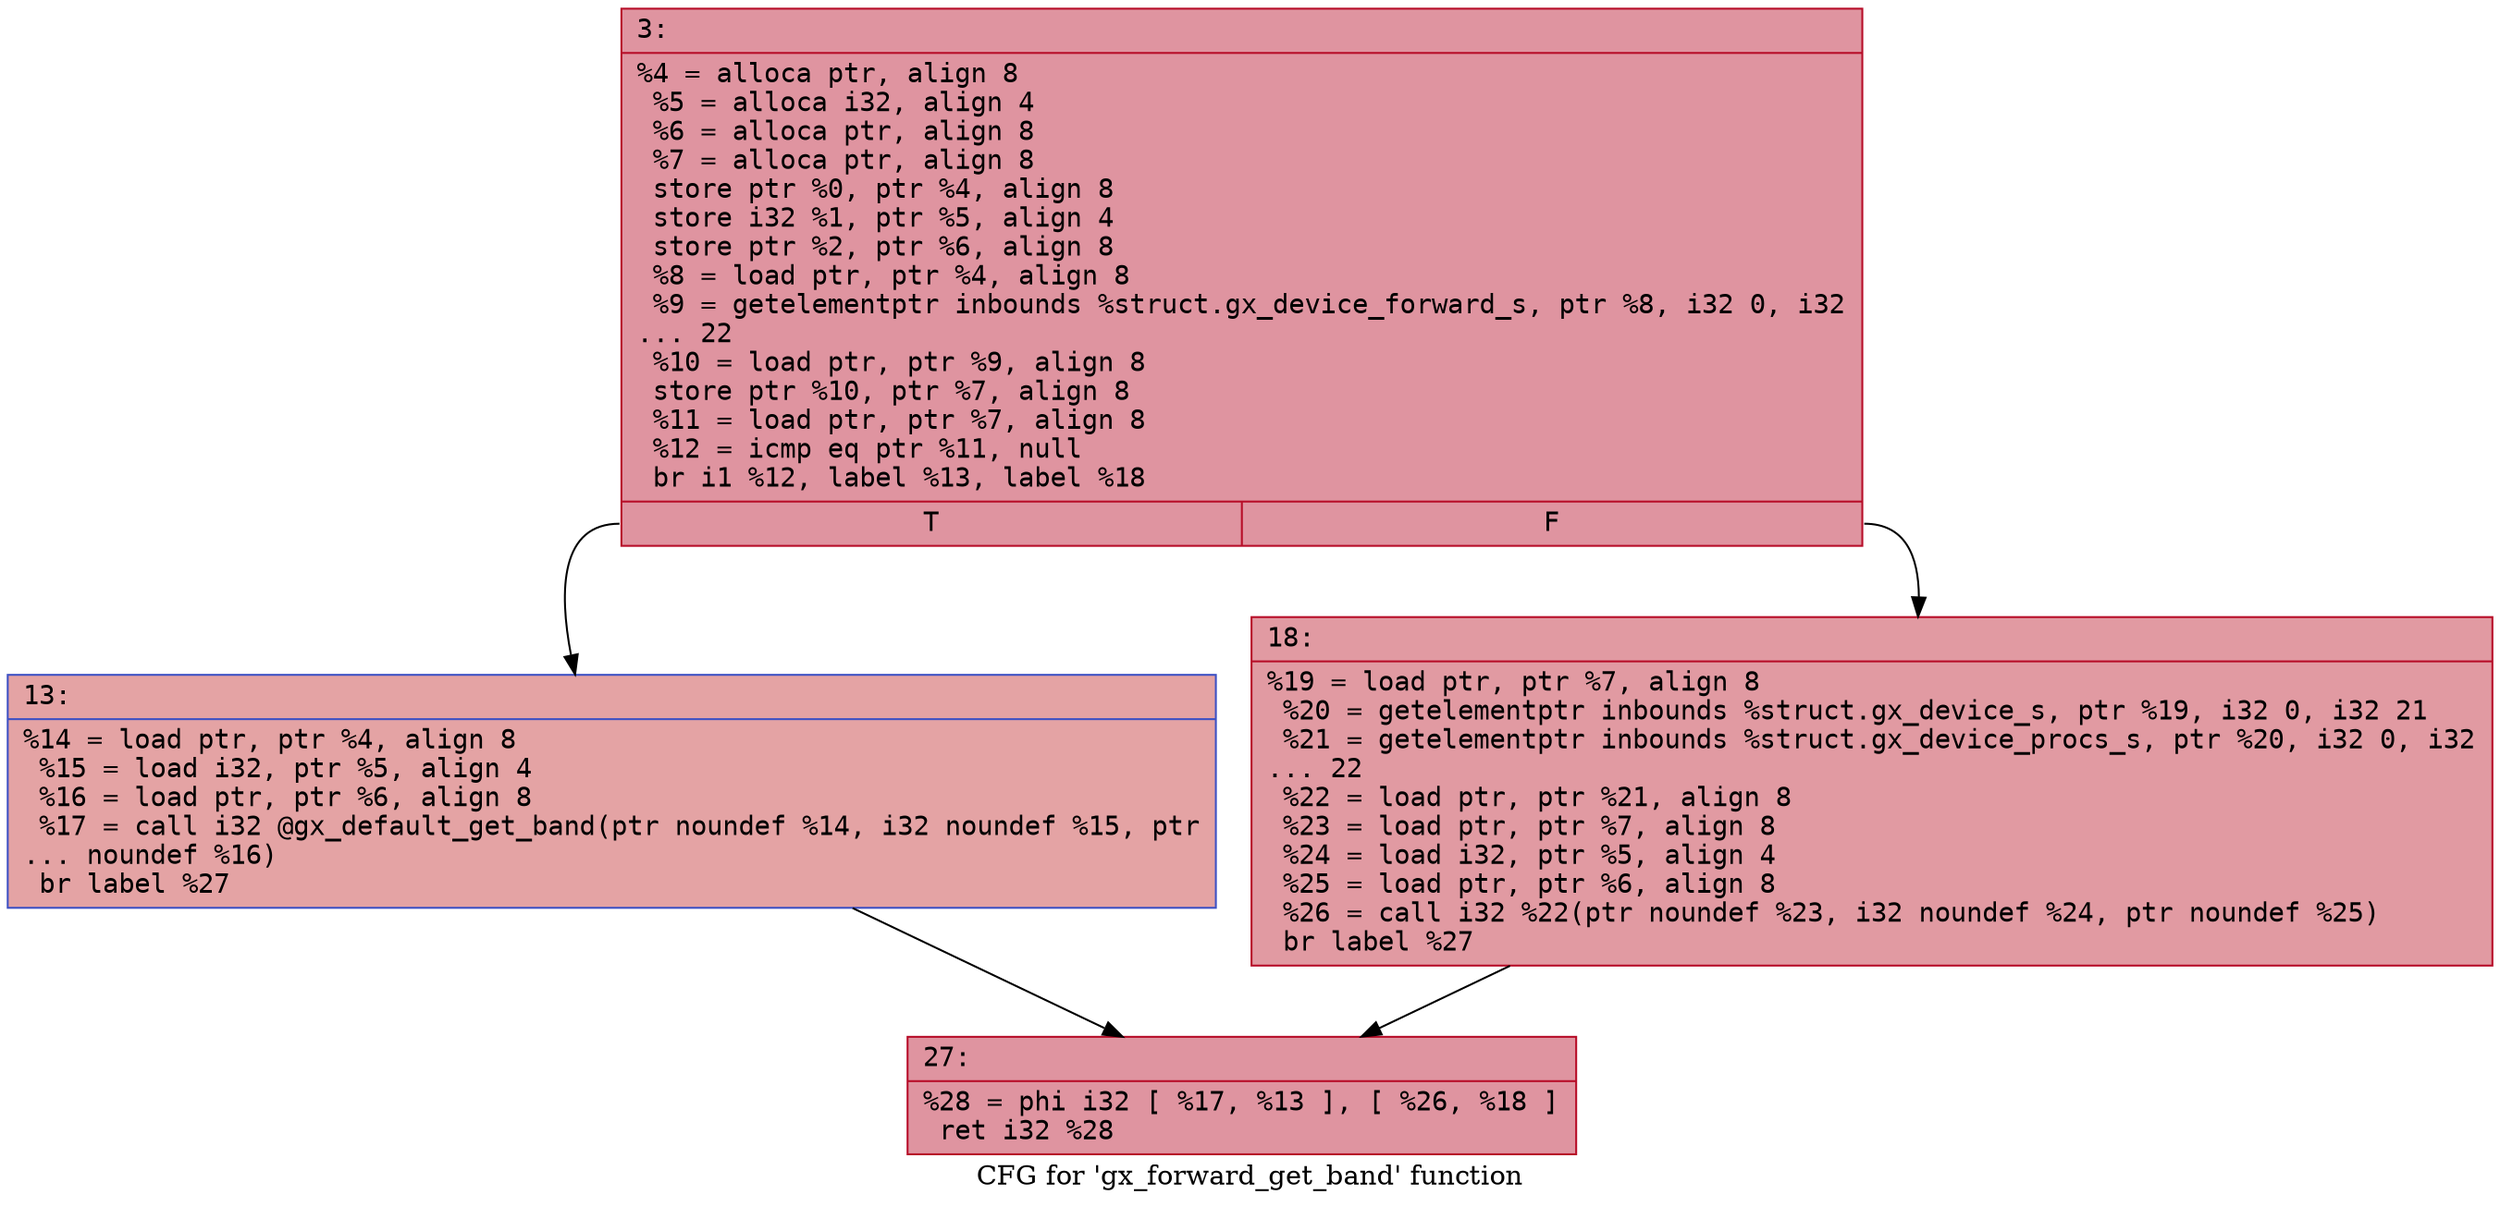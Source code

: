digraph "CFG for 'gx_forward_get_band' function" {
	label="CFG for 'gx_forward_get_band' function";

	Node0x600003d9cbe0 [shape=record,color="#b70d28ff", style=filled, fillcolor="#b70d2870" fontname="Courier",label="{3:\l|  %4 = alloca ptr, align 8\l  %5 = alloca i32, align 4\l  %6 = alloca ptr, align 8\l  %7 = alloca ptr, align 8\l  store ptr %0, ptr %4, align 8\l  store i32 %1, ptr %5, align 4\l  store ptr %2, ptr %6, align 8\l  %8 = load ptr, ptr %4, align 8\l  %9 = getelementptr inbounds %struct.gx_device_forward_s, ptr %8, i32 0, i32\l... 22\l  %10 = load ptr, ptr %9, align 8\l  store ptr %10, ptr %7, align 8\l  %11 = load ptr, ptr %7, align 8\l  %12 = icmp eq ptr %11, null\l  br i1 %12, label %13, label %18\l|{<s0>T|<s1>F}}"];
	Node0x600003d9cbe0:s0 -> Node0x600003d9cc30[tooltip="3 -> 13\nProbability 37.50%" ];
	Node0x600003d9cbe0:s1 -> Node0x600003d9cc80[tooltip="3 -> 18\nProbability 62.50%" ];
	Node0x600003d9cc30 [shape=record,color="#3d50c3ff", style=filled, fillcolor="#c32e3170" fontname="Courier",label="{13:\l|  %14 = load ptr, ptr %4, align 8\l  %15 = load i32, ptr %5, align 4\l  %16 = load ptr, ptr %6, align 8\l  %17 = call i32 @gx_default_get_band(ptr noundef %14, i32 noundef %15, ptr\l... noundef %16)\l  br label %27\l}"];
	Node0x600003d9cc30 -> Node0x600003d9ccd0[tooltip="13 -> 27\nProbability 100.00%" ];
	Node0x600003d9cc80 [shape=record,color="#b70d28ff", style=filled, fillcolor="#bb1b2c70" fontname="Courier",label="{18:\l|  %19 = load ptr, ptr %7, align 8\l  %20 = getelementptr inbounds %struct.gx_device_s, ptr %19, i32 0, i32 21\l  %21 = getelementptr inbounds %struct.gx_device_procs_s, ptr %20, i32 0, i32\l... 22\l  %22 = load ptr, ptr %21, align 8\l  %23 = load ptr, ptr %7, align 8\l  %24 = load i32, ptr %5, align 4\l  %25 = load ptr, ptr %6, align 8\l  %26 = call i32 %22(ptr noundef %23, i32 noundef %24, ptr noundef %25)\l  br label %27\l}"];
	Node0x600003d9cc80 -> Node0x600003d9ccd0[tooltip="18 -> 27\nProbability 100.00%" ];
	Node0x600003d9ccd0 [shape=record,color="#b70d28ff", style=filled, fillcolor="#b70d2870" fontname="Courier",label="{27:\l|  %28 = phi i32 [ %17, %13 ], [ %26, %18 ]\l  ret i32 %28\l}"];
}

